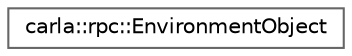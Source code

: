 digraph "类继承关系图"
{
 // INTERACTIVE_SVG=YES
 // LATEX_PDF_SIZE
  bgcolor="transparent";
  edge [fontname=Helvetica,fontsize=10,labelfontname=Helvetica,labelfontsize=10];
  node [fontname=Helvetica,fontsize=10,shape=box,height=0.2,width=0.4];
  rankdir="LR";
  Node0 [id="Node000000",label="carla::rpc::EnvironmentObject",height=0.2,width=0.4,color="grey40", fillcolor="white", style="filled",URL="$de/dd6/structcarla_1_1rpc_1_1EnvironmentObject.html",tooltip=" "];
}
